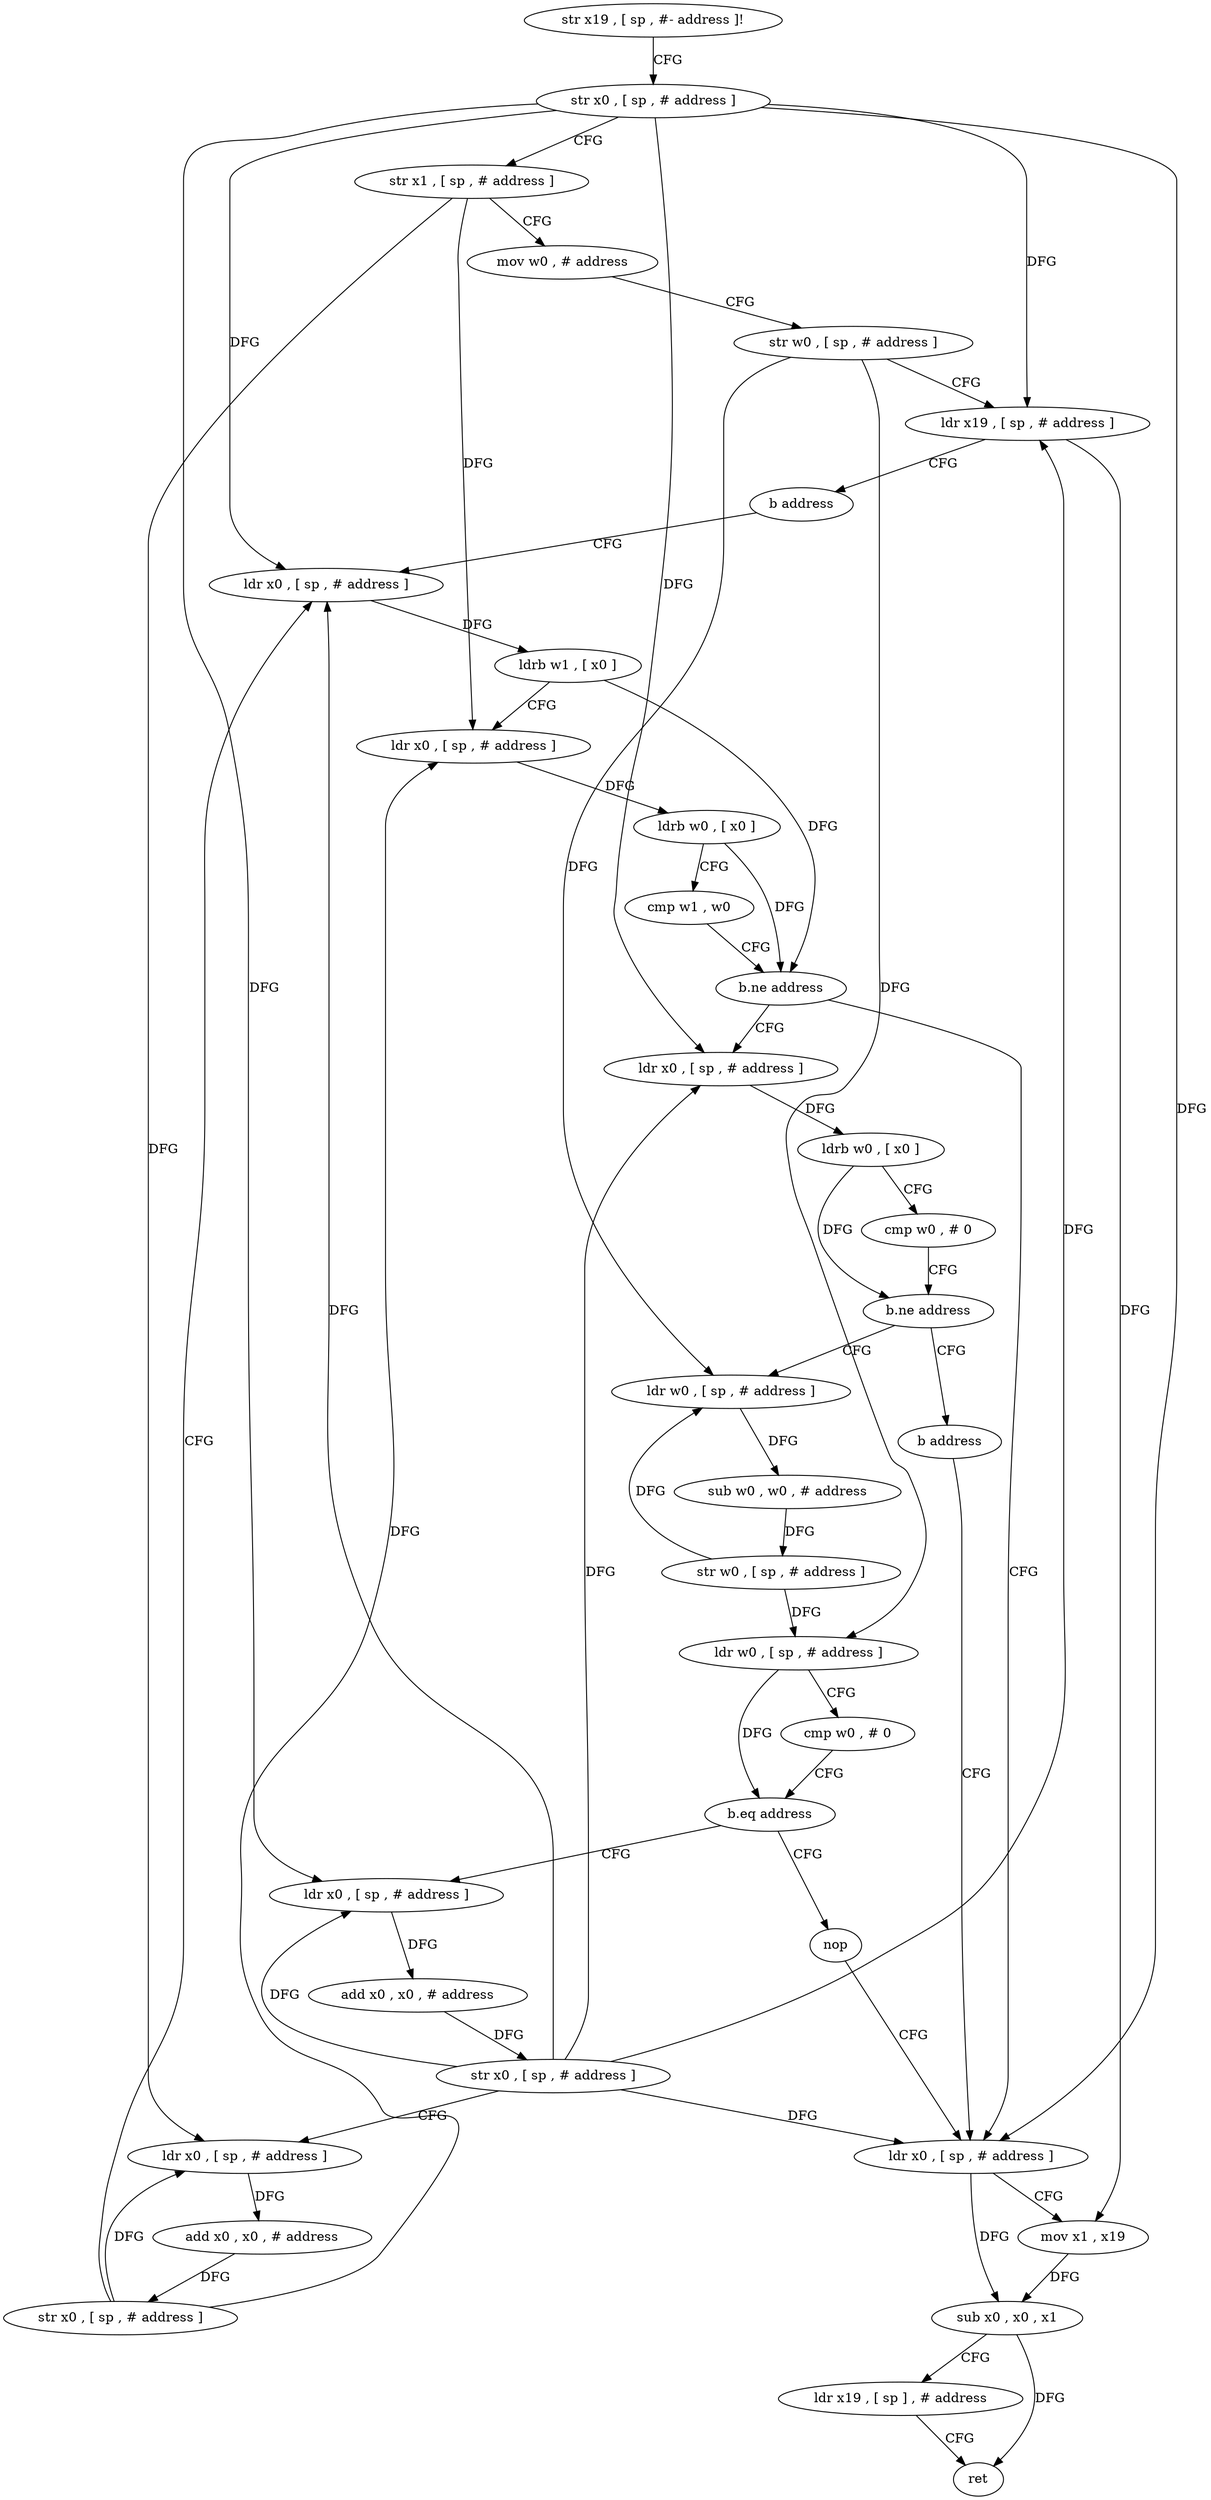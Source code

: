 digraph "func" {
"4200060" [label = "str x19 , [ sp , #- address ]!" ]
"4200064" [label = "str x0 , [ sp , # address ]" ]
"4200068" [label = "str x1 , [ sp , # address ]" ]
"4200072" [label = "mov w0 , # address" ]
"4200076" [label = "str w0 , [ sp , # address ]" ]
"4200080" [label = "ldr x19 , [ sp , # address ]" ]
"4200084" [label = "b address" ]
"4200136" [label = "ldr x0 , [ sp , # address ]" ]
"4200140" [label = "ldrb w1 , [ x0 ]" ]
"4200144" [label = "ldr x0 , [ sp , # address ]" ]
"4200148" [label = "ldrb w0 , [ x0 ]" ]
"4200152" [label = "cmp w1 , w0" ]
"4200156" [label = "b.ne address" ]
"4200184" [label = "ldr x0 , [ sp , # address ]" ]
"4200160" [label = "ldr x0 , [ sp , # address ]" ]
"4200188" [label = "mov x1 , x19" ]
"4200192" [label = "sub x0 , x0 , x1" ]
"4200196" [label = "ldr x19 , [ sp ] , # address" ]
"4200200" [label = "ret" ]
"4200164" [label = "ldrb w0 , [ x0 ]" ]
"4200168" [label = "cmp w0 , # 0" ]
"4200172" [label = "b.ne address" ]
"4200088" [label = "ldr w0 , [ sp , # address ]" ]
"4200176" [label = "b address" ]
"4200092" [label = "sub w0 , w0 , # address" ]
"4200096" [label = "str w0 , [ sp , # address ]" ]
"4200100" [label = "ldr w0 , [ sp , # address ]" ]
"4200104" [label = "cmp w0 , # 0" ]
"4200108" [label = "b.eq address" ]
"4200180" [label = "nop" ]
"4200112" [label = "ldr x0 , [ sp , # address ]" ]
"4200116" [label = "add x0 , x0 , # address" ]
"4200120" [label = "str x0 , [ sp , # address ]" ]
"4200124" [label = "ldr x0 , [ sp , # address ]" ]
"4200128" [label = "add x0 , x0 , # address" ]
"4200132" [label = "str x0 , [ sp , # address ]" ]
"4200060" -> "4200064" [ label = "CFG" ]
"4200064" -> "4200068" [ label = "CFG" ]
"4200064" -> "4200080" [ label = "DFG" ]
"4200064" -> "4200136" [ label = "DFG" ]
"4200064" -> "4200184" [ label = "DFG" ]
"4200064" -> "4200160" [ label = "DFG" ]
"4200064" -> "4200112" [ label = "DFG" ]
"4200068" -> "4200072" [ label = "CFG" ]
"4200068" -> "4200144" [ label = "DFG" ]
"4200068" -> "4200124" [ label = "DFG" ]
"4200072" -> "4200076" [ label = "CFG" ]
"4200076" -> "4200080" [ label = "CFG" ]
"4200076" -> "4200088" [ label = "DFG" ]
"4200076" -> "4200100" [ label = "DFG" ]
"4200080" -> "4200084" [ label = "CFG" ]
"4200080" -> "4200188" [ label = "DFG" ]
"4200084" -> "4200136" [ label = "CFG" ]
"4200136" -> "4200140" [ label = "DFG" ]
"4200140" -> "4200144" [ label = "CFG" ]
"4200140" -> "4200156" [ label = "DFG" ]
"4200144" -> "4200148" [ label = "DFG" ]
"4200148" -> "4200152" [ label = "CFG" ]
"4200148" -> "4200156" [ label = "DFG" ]
"4200152" -> "4200156" [ label = "CFG" ]
"4200156" -> "4200184" [ label = "CFG" ]
"4200156" -> "4200160" [ label = "CFG" ]
"4200184" -> "4200188" [ label = "CFG" ]
"4200184" -> "4200192" [ label = "DFG" ]
"4200160" -> "4200164" [ label = "DFG" ]
"4200188" -> "4200192" [ label = "DFG" ]
"4200192" -> "4200196" [ label = "CFG" ]
"4200192" -> "4200200" [ label = "DFG" ]
"4200196" -> "4200200" [ label = "CFG" ]
"4200164" -> "4200168" [ label = "CFG" ]
"4200164" -> "4200172" [ label = "DFG" ]
"4200168" -> "4200172" [ label = "CFG" ]
"4200172" -> "4200088" [ label = "CFG" ]
"4200172" -> "4200176" [ label = "CFG" ]
"4200088" -> "4200092" [ label = "DFG" ]
"4200176" -> "4200184" [ label = "CFG" ]
"4200092" -> "4200096" [ label = "DFG" ]
"4200096" -> "4200100" [ label = "DFG" ]
"4200096" -> "4200088" [ label = "DFG" ]
"4200100" -> "4200104" [ label = "CFG" ]
"4200100" -> "4200108" [ label = "DFG" ]
"4200104" -> "4200108" [ label = "CFG" ]
"4200108" -> "4200180" [ label = "CFG" ]
"4200108" -> "4200112" [ label = "CFG" ]
"4200180" -> "4200184" [ label = "CFG" ]
"4200112" -> "4200116" [ label = "DFG" ]
"4200116" -> "4200120" [ label = "DFG" ]
"4200120" -> "4200124" [ label = "CFG" ]
"4200120" -> "4200080" [ label = "DFG" ]
"4200120" -> "4200136" [ label = "DFG" ]
"4200120" -> "4200184" [ label = "DFG" ]
"4200120" -> "4200160" [ label = "DFG" ]
"4200120" -> "4200112" [ label = "DFG" ]
"4200124" -> "4200128" [ label = "DFG" ]
"4200128" -> "4200132" [ label = "DFG" ]
"4200132" -> "4200136" [ label = "CFG" ]
"4200132" -> "4200144" [ label = "DFG" ]
"4200132" -> "4200124" [ label = "DFG" ]
}
